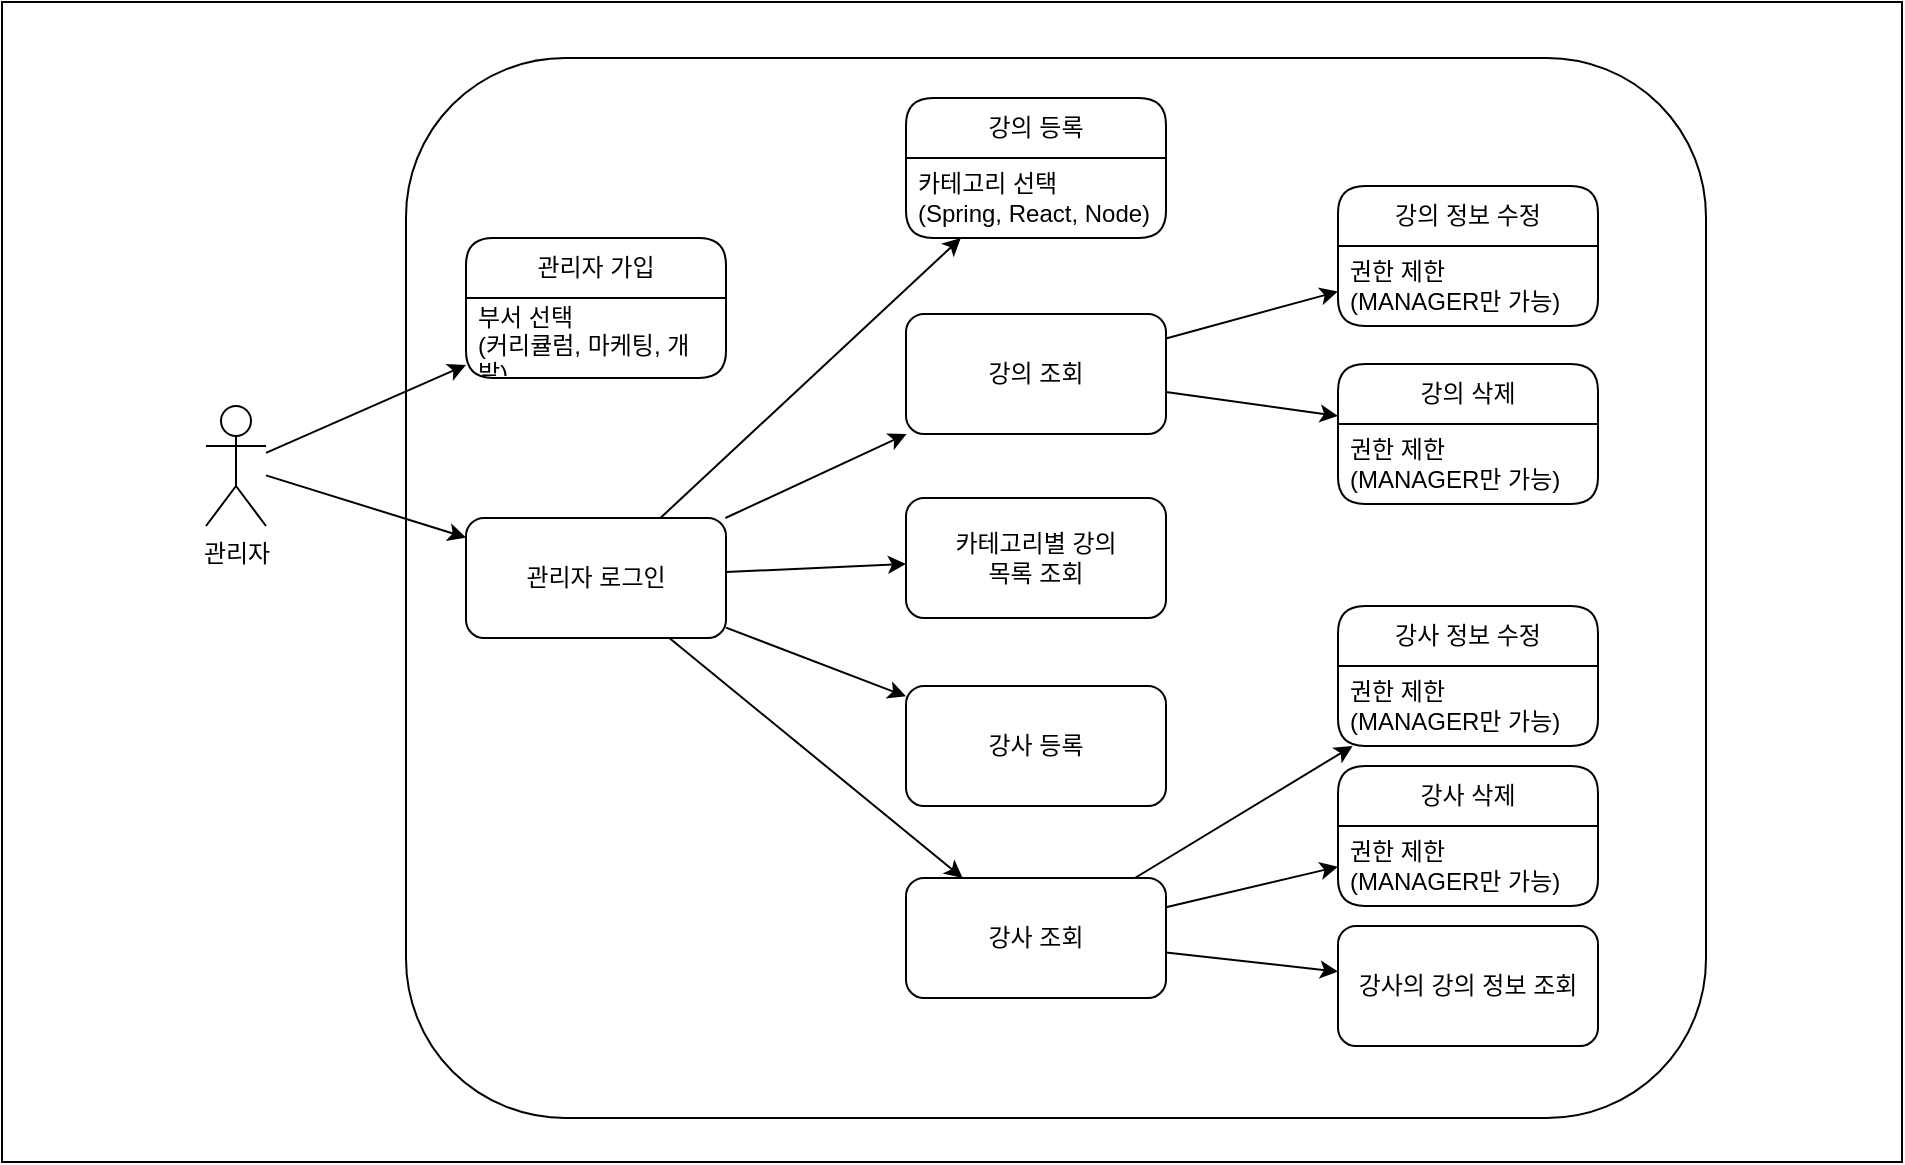 <mxfile version="22.0.8" type="github">
  <diagram name="페이지-1" id="p4o6X-f2PQRHb7dczt0j">
    <mxGraphModel dx="1363" dy="836" grid="1" gridSize="10" guides="1" tooltips="1" connect="1" arrows="1" fold="1" page="1" pageScale="1" pageWidth="1169" pageHeight="827" math="0" shadow="0">
      <root>
        <mxCell id="0" />
        <mxCell id="1" parent="0" />
        <mxCell id="aJDmtwj4xeGuQzkpHF-Y-2" value="" style="rounded=0;whiteSpace=wrap;html=1;" vertex="1" parent="1">
          <mxGeometry x="78" y="152" width="950" height="580" as="geometry" />
        </mxCell>
        <mxCell id="aJDmtwj4xeGuQzkpHF-Y-36" value="" style="rounded=1;whiteSpace=wrap;html=1;" vertex="1" parent="1">
          <mxGeometry x="280" y="180" width="650" height="530" as="geometry" />
        </mxCell>
        <mxCell id="aJDmtwj4xeGuQzkpHF-Y-1" value="관리자" style="shape=umlActor;verticalLabelPosition=bottom;verticalAlign=top;html=1;outlineConnect=0;" vertex="1" parent="1">
          <mxGeometry x="180" y="354" width="30" height="60" as="geometry" />
        </mxCell>
        <mxCell id="aJDmtwj4xeGuQzkpHF-Y-4" value="관리자 로그인" style="rounded=1;whiteSpace=wrap;html=1;" vertex="1" parent="1">
          <mxGeometry x="310" y="410" width="130" height="60" as="geometry" />
        </mxCell>
        <mxCell id="aJDmtwj4xeGuQzkpHF-Y-5" value="" style="endArrow=classic;html=1;rounded=0;" edge="1" parent="1" source="aJDmtwj4xeGuQzkpHF-Y-1" target="aJDmtwj4xeGuQzkpHF-Y-8">
          <mxGeometry width="50" height="50" relative="1" as="geometry">
            <mxPoint x="570" y="440" as="sourcePoint" />
            <mxPoint x="310" y="328.8" as="targetPoint" />
          </mxGeometry>
        </mxCell>
        <mxCell id="aJDmtwj4xeGuQzkpHF-Y-6" value="" style="endArrow=classic;html=1;rounded=0;" edge="1" parent="1" source="aJDmtwj4xeGuQzkpHF-Y-1" target="aJDmtwj4xeGuQzkpHF-Y-4">
          <mxGeometry width="50" height="50" relative="1" as="geometry">
            <mxPoint x="530" y="440" as="sourcePoint" />
            <mxPoint x="580" y="390" as="targetPoint" />
          </mxGeometry>
        </mxCell>
        <mxCell id="aJDmtwj4xeGuQzkpHF-Y-8" value="관리자 가입" style="swimlane;fontStyle=0;childLayout=stackLayout;horizontal=1;startSize=30;horizontalStack=0;resizeParent=1;resizeParentMax=0;resizeLast=0;collapsible=1;marginBottom=0;whiteSpace=wrap;html=1;rounded=1;" vertex="1" parent="1">
          <mxGeometry x="310" y="270" width="130" height="70" as="geometry" />
        </mxCell>
        <mxCell id="aJDmtwj4xeGuQzkpHF-Y-9" value="부서 선택&lt;br&gt;(커리큘럼, 마케팅, 개발)" style="text;strokeColor=none;fillColor=none;align=left;verticalAlign=middle;spacingLeft=4;spacingRight=4;overflow=hidden;points=[[0,0.5],[1,0.5]];portConstraint=eastwest;rotatable=0;whiteSpace=wrap;html=1;" vertex="1" parent="aJDmtwj4xeGuQzkpHF-Y-8">
          <mxGeometry y="30" width="130" height="40" as="geometry" />
        </mxCell>
        <mxCell id="aJDmtwj4xeGuQzkpHF-Y-12" value="강의 조회" style="rounded=1;whiteSpace=wrap;html=1;" vertex="1" parent="1">
          <mxGeometry x="530" y="308" width="130" height="60" as="geometry" />
        </mxCell>
        <mxCell id="aJDmtwj4xeGuQzkpHF-Y-13" value="강사 정보 수정" style="swimlane;fontStyle=0;childLayout=stackLayout;horizontal=1;startSize=30;horizontalStack=0;resizeParent=1;resizeParentMax=0;resizeLast=0;collapsible=1;marginBottom=0;whiteSpace=wrap;html=1;rounded=1;" vertex="1" parent="1">
          <mxGeometry x="746" y="454" width="130" height="70" as="geometry" />
        </mxCell>
        <mxCell id="aJDmtwj4xeGuQzkpHF-Y-14" value="권한 제한&lt;br&gt;(MANAGER만 가능)" style="text;strokeColor=none;fillColor=none;align=left;verticalAlign=middle;spacingLeft=4;spacingRight=4;overflow=hidden;points=[[0,0.5],[1,0.5]];portConstraint=eastwest;rotatable=0;whiteSpace=wrap;html=1;" vertex="1" parent="aJDmtwj4xeGuQzkpHF-Y-13">
          <mxGeometry y="30" width="130" height="40" as="geometry" />
        </mxCell>
        <mxCell id="aJDmtwj4xeGuQzkpHF-Y-15" value="" style="endArrow=classic;html=1;rounded=0;" edge="1" parent="1" source="aJDmtwj4xeGuQzkpHF-Y-4" target="aJDmtwj4xeGuQzkpHF-Y-12">
          <mxGeometry width="50" height="50" relative="1" as="geometry">
            <mxPoint x="530" y="440" as="sourcePoint" />
            <mxPoint x="580" y="390" as="targetPoint" />
          </mxGeometry>
        </mxCell>
        <mxCell id="aJDmtwj4xeGuQzkpHF-Y-16" value="" style="endArrow=classic;html=1;rounded=0;" edge="1" parent="1" source="aJDmtwj4xeGuQzkpHF-Y-4" target="aJDmtwj4xeGuQzkpHF-Y-17">
          <mxGeometry width="50" height="50" relative="1" as="geometry">
            <mxPoint x="530" y="440" as="sourcePoint" />
            <mxPoint x="580" y="390" as="targetPoint" />
          </mxGeometry>
        </mxCell>
        <mxCell id="aJDmtwj4xeGuQzkpHF-Y-17" value="강사 조회" style="rounded=1;whiteSpace=wrap;html=1;" vertex="1" parent="1">
          <mxGeometry x="530" y="590" width="130" height="60" as="geometry" />
        </mxCell>
        <mxCell id="aJDmtwj4xeGuQzkpHF-Y-18" value="" style="endArrow=classic;html=1;rounded=0;" edge="1" parent="1" source="aJDmtwj4xeGuQzkpHF-Y-17" target="aJDmtwj4xeGuQzkpHF-Y-13">
          <mxGeometry width="50" height="50" relative="1" as="geometry">
            <mxPoint x="550" y="570" as="sourcePoint" />
            <mxPoint x="600" y="520" as="targetPoint" />
          </mxGeometry>
        </mxCell>
        <mxCell id="aJDmtwj4xeGuQzkpHF-Y-22" value="" style="endArrow=classic;html=1;rounded=0;" edge="1" parent="1" source="aJDmtwj4xeGuQzkpHF-Y-4" target="aJDmtwj4xeGuQzkpHF-Y-23">
          <mxGeometry width="50" height="50" relative="1" as="geometry">
            <mxPoint x="530" y="440" as="sourcePoint" />
            <mxPoint x="543.421" y="280" as="targetPoint" />
          </mxGeometry>
        </mxCell>
        <mxCell id="aJDmtwj4xeGuQzkpHF-Y-23" value="강의 등록" style="swimlane;fontStyle=0;childLayout=stackLayout;horizontal=1;startSize=30;horizontalStack=0;resizeParent=1;resizeParentMax=0;resizeLast=0;collapsible=1;marginBottom=0;whiteSpace=wrap;html=1;rounded=1;" vertex="1" parent="1">
          <mxGeometry x="530" y="200" width="130" height="70" as="geometry" />
        </mxCell>
        <mxCell id="aJDmtwj4xeGuQzkpHF-Y-24" value="카테고리 선택&lt;br&gt;(Spring, React, Node)" style="text;strokeColor=none;fillColor=none;align=left;verticalAlign=middle;spacingLeft=4;spacingRight=4;overflow=hidden;points=[[0,0.5],[1,0.5]];portConstraint=eastwest;rotatable=0;whiteSpace=wrap;html=1;" vertex="1" parent="aJDmtwj4xeGuQzkpHF-Y-23">
          <mxGeometry y="30" width="130" height="40" as="geometry" />
        </mxCell>
        <mxCell id="aJDmtwj4xeGuQzkpHF-Y-25" value="강사 등록" style="rounded=1;whiteSpace=wrap;html=1;" vertex="1" parent="1">
          <mxGeometry x="530" y="494" width="130" height="60" as="geometry" />
        </mxCell>
        <mxCell id="aJDmtwj4xeGuQzkpHF-Y-28" value="" style="endArrow=classic;html=1;rounded=0;" edge="1" parent="1" source="aJDmtwj4xeGuQzkpHF-Y-4" target="aJDmtwj4xeGuQzkpHF-Y-25">
          <mxGeometry width="50" height="50" relative="1" as="geometry">
            <mxPoint x="450" y="423" as="sourcePoint" />
            <mxPoint x="540" y="387" as="targetPoint" />
          </mxGeometry>
        </mxCell>
        <mxCell id="aJDmtwj4xeGuQzkpHF-Y-29" value="강의 정보 수정" style="swimlane;fontStyle=0;childLayout=stackLayout;horizontal=1;startSize=30;horizontalStack=0;resizeParent=1;resizeParentMax=0;resizeLast=0;collapsible=1;marginBottom=0;whiteSpace=wrap;html=1;rounded=1;" vertex="1" parent="1">
          <mxGeometry x="746" y="244" width="130" height="70" as="geometry" />
        </mxCell>
        <mxCell id="aJDmtwj4xeGuQzkpHF-Y-30" value="권한 제한&lt;br&gt;(MANAGER만 가능)" style="text;strokeColor=none;fillColor=none;align=left;verticalAlign=middle;spacingLeft=4;spacingRight=4;overflow=hidden;points=[[0,0.5],[1,0.5]];portConstraint=eastwest;rotatable=0;whiteSpace=wrap;html=1;" vertex="1" parent="aJDmtwj4xeGuQzkpHF-Y-29">
          <mxGeometry y="30" width="130" height="40" as="geometry" />
        </mxCell>
        <mxCell id="aJDmtwj4xeGuQzkpHF-Y-31" value="" style="endArrow=classic;html=1;rounded=0;" edge="1" parent="1" source="aJDmtwj4xeGuQzkpHF-Y-12" target="aJDmtwj4xeGuQzkpHF-Y-29">
          <mxGeometry width="50" height="50" relative="1" as="geometry">
            <mxPoint x="670" y="349.5" as="sourcePoint" />
            <mxPoint x="740" y="348.5" as="targetPoint" />
          </mxGeometry>
        </mxCell>
        <mxCell id="aJDmtwj4xeGuQzkpHF-Y-32" value="강사의 강의 정보 조회" style="rounded=1;whiteSpace=wrap;html=1;" vertex="1" parent="1">
          <mxGeometry x="746" y="614" width="130" height="60" as="geometry" />
        </mxCell>
        <mxCell id="aJDmtwj4xeGuQzkpHF-Y-33" value="" style="endArrow=classic;html=1;rounded=0;" edge="1" parent="1" source="aJDmtwj4xeGuQzkpHF-Y-17" target="aJDmtwj4xeGuQzkpHF-Y-32">
          <mxGeometry width="50" height="50" relative="1" as="geometry">
            <mxPoint x="670" y="609" as="sourcePoint" />
            <mxPoint x="740" y="587" as="targetPoint" />
          </mxGeometry>
        </mxCell>
        <mxCell id="aJDmtwj4xeGuQzkpHF-Y-34" value="카테고리별 강의 &lt;br&gt;목록 조회" style="rounded=1;whiteSpace=wrap;html=1;" vertex="1" parent="1">
          <mxGeometry x="530" y="400" width="130" height="60" as="geometry" />
        </mxCell>
        <mxCell id="aJDmtwj4xeGuQzkpHF-Y-35" value="" style="endArrow=classic;html=1;rounded=0;" edge="1" parent="1" source="aJDmtwj4xeGuQzkpHF-Y-4" target="aJDmtwj4xeGuQzkpHF-Y-34">
          <mxGeometry width="50" height="50" relative="1" as="geometry">
            <mxPoint x="450" y="420" as="sourcePoint" />
            <mxPoint x="540" y="378" as="targetPoint" />
          </mxGeometry>
        </mxCell>
        <mxCell id="aJDmtwj4xeGuQzkpHF-Y-37" value="강의 삭제" style="swimlane;fontStyle=0;childLayout=stackLayout;horizontal=1;startSize=30;horizontalStack=0;resizeParent=1;resizeParentMax=0;resizeLast=0;collapsible=1;marginBottom=0;whiteSpace=wrap;html=1;rounded=1;" vertex="1" parent="1">
          <mxGeometry x="746" y="333" width="130" height="70" as="geometry" />
        </mxCell>
        <mxCell id="aJDmtwj4xeGuQzkpHF-Y-38" value="권한 제한&lt;br&gt;(MANAGER만 가능)" style="text;strokeColor=none;fillColor=none;align=left;verticalAlign=middle;spacingLeft=4;spacingRight=4;overflow=hidden;points=[[0,0.5],[1,0.5]];portConstraint=eastwest;rotatable=0;whiteSpace=wrap;html=1;" vertex="1" parent="aJDmtwj4xeGuQzkpHF-Y-37">
          <mxGeometry y="30" width="130" height="40" as="geometry" />
        </mxCell>
        <mxCell id="aJDmtwj4xeGuQzkpHF-Y-39" value="" style="endArrow=classic;html=1;rounded=0;" edge="1" parent="1" source="aJDmtwj4xeGuQzkpHF-Y-12" target="aJDmtwj4xeGuQzkpHF-Y-37">
          <mxGeometry width="50" height="50" relative="1" as="geometry">
            <mxPoint x="670" y="334" as="sourcePoint" />
            <mxPoint x="740" y="319" as="targetPoint" />
          </mxGeometry>
        </mxCell>
        <mxCell id="aJDmtwj4xeGuQzkpHF-Y-40" value="강사 삭제" style="swimlane;fontStyle=0;childLayout=stackLayout;horizontal=1;startSize=30;horizontalStack=0;resizeParent=1;resizeParentMax=0;resizeLast=0;collapsible=1;marginBottom=0;whiteSpace=wrap;html=1;rounded=1;" vertex="1" parent="1">
          <mxGeometry x="746" y="534" width="130" height="70" as="geometry" />
        </mxCell>
        <mxCell id="aJDmtwj4xeGuQzkpHF-Y-41" value="권한 제한&lt;br&gt;(MANAGER만 가능)" style="text;strokeColor=none;fillColor=none;align=left;verticalAlign=middle;spacingLeft=4;spacingRight=4;overflow=hidden;points=[[0,0.5],[1,0.5]];portConstraint=eastwest;rotatable=0;whiteSpace=wrap;html=1;" vertex="1" parent="aJDmtwj4xeGuQzkpHF-Y-40">
          <mxGeometry y="30" width="130" height="40" as="geometry" />
        </mxCell>
        <mxCell id="aJDmtwj4xeGuQzkpHF-Y-42" value="" style="endArrow=classic;html=1;rounded=0;" edge="1" parent="1" source="aJDmtwj4xeGuQzkpHF-Y-17" target="aJDmtwj4xeGuQzkpHF-Y-40">
          <mxGeometry width="50" height="50" relative="1" as="geometry">
            <mxPoint x="657" y="600" as="sourcePoint" />
            <mxPoint x="744" y="550" as="targetPoint" />
          </mxGeometry>
        </mxCell>
      </root>
    </mxGraphModel>
  </diagram>
</mxfile>
